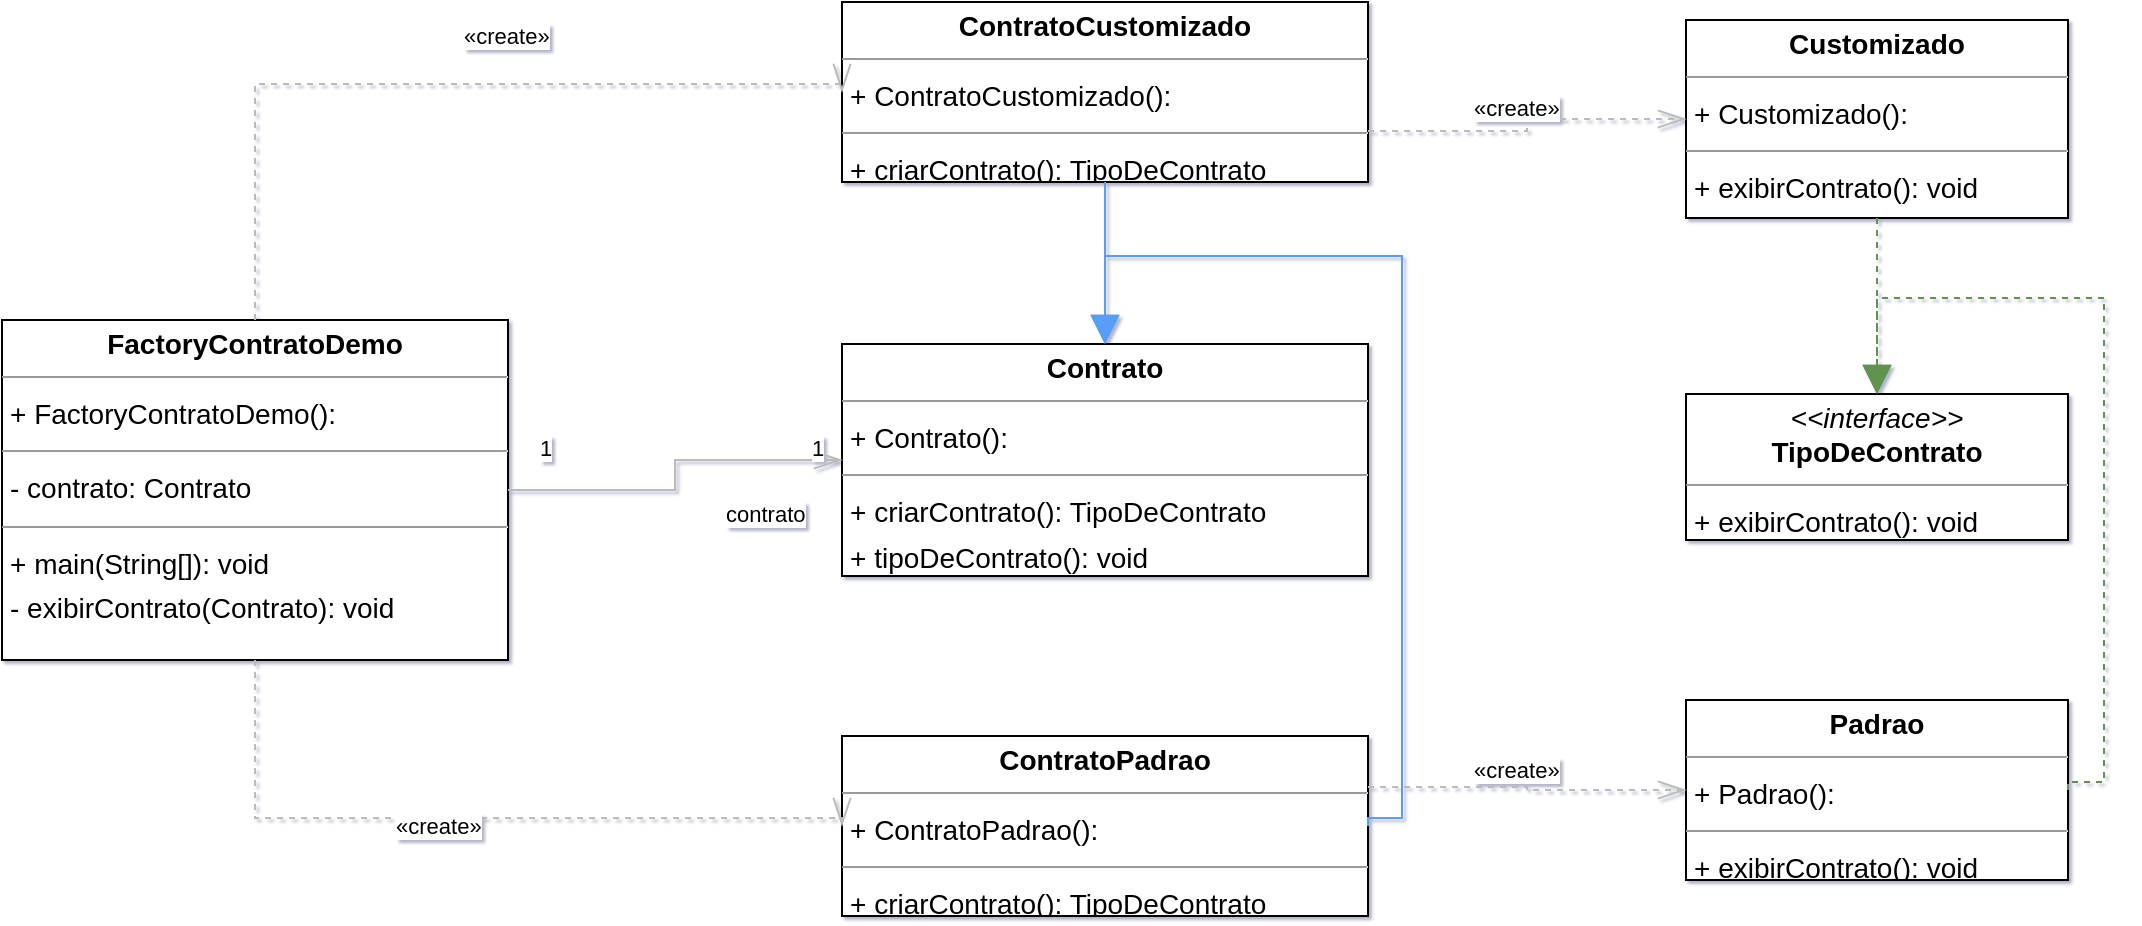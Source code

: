 <mxfile version="20.5.3" type="embed"><diagram id="L-ByjydZCoXPyMtW_h7v" name="Page-1"><mxGraphModel dx="2578" dy="1123" grid="1" gridSize="10" guides="1" tooltips="1" connect="1" arrows="1" fold="1" page="0" pageScale="1" pageWidth="827" pageHeight="1169" background="none" math="0" shadow="1"><root><mxCell id="0"/><mxCell id="1" parent="0"/><mxCell id="node2" value="&lt;p style=&quot;margin:0px;margin-top:4px;text-align:center;&quot;&gt;&lt;b&gt;Contrato&lt;/b&gt;&lt;/p&gt;&lt;hr size=&quot;1&quot;/&gt;&lt;p style=&quot;margin:0 0 0 4px;line-height:1.6;&quot;&gt;+ Contrato(): &lt;/p&gt;&lt;hr size=&quot;1&quot;/&gt;&lt;p style=&quot;margin:0 0 0 4px;line-height:1.6;&quot;&gt;+ criarContrato(): TipoDeContrato&lt;br/&gt;+ tipoDeContrato(): void&lt;/p&gt;" style="verticalAlign=top;align=left;overflow=fill;fontSize=14;fontFamily=Helvetica;html=1;rounded=0;shadow=0;comic=0;labelBackgroundColor=none;strokeWidth=1;" parent="1" vertex="1"><mxGeometry x="-585" y="-88" width="263" height="116" as="geometry"/></mxCell><mxCell id="node3" value="&lt;p style=&quot;margin:0px;margin-top:4px;text-align:center;&quot;&gt;&lt;b&gt;ContratoCustomizado&lt;/b&gt;&lt;/p&gt;&lt;hr size=&quot;1&quot;/&gt;&lt;p style=&quot;margin:0 0 0 4px;line-height:1.6;&quot;&gt;+ ContratoCustomizado(): &lt;/p&gt;&lt;hr size=&quot;1&quot;/&gt;&lt;p style=&quot;margin:0 0 0 4px;line-height:1.6;&quot;&gt;+ criarContrato(): TipoDeContrato&lt;/p&gt;" style="verticalAlign=top;align=left;overflow=fill;fontSize=14;fontFamily=Helvetica;html=1;rounded=0;shadow=0;comic=0;labelBackgroundColor=none;strokeWidth=1;" parent="1" vertex="1"><mxGeometry x="-585" y="-259" width="263" height="90" as="geometry"/></mxCell><mxCell id="node5" value="&lt;p style=&quot;margin:0px;margin-top:4px;text-align:center;&quot;&gt;&lt;b&gt;ContratoPadrao&lt;/b&gt;&lt;/p&gt;&lt;hr size=&quot;1&quot;/&gt;&lt;p style=&quot;margin:0 0 0 4px;line-height:1.6;&quot;&gt;+ ContratoPadrao(): &lt;/p&gt;&lt;hr size=&quot;1&quot;/&gt;&lt;p style=&quot;margin:0 0 0 4px;line-height:1.6;&quot;&gt;+ criarContrato(): TipoDeContrato&lt;/p&gt;" style="verticalAlign=top;align=left;overflow=fill;fontSize=14;fontFamily=Helvetica;html=1;rounded=0;shadow=0;comic=0;labelBackgroundColor=none;strokeWidth=1;" parent="1" vertex="1"><mxGeometry x="-585" y="108" width="263" height="90" as="geometry"/></mxCell><mxCell id="node0" value="&lt;p style=&quot;margin:0px;margin-top:4px;text-align:center;&quot;&gt;&lt;b&gt;Customizado&lt;/b&gt;&lt;/p&gt;&lt;hr size=&quot;1&quot;/&gt;&lt;p style=&quot;margin:0 0 0 4px;line-height:1.6;&quot;&gt;+ Customizado(): &lt;/p&gt;&lt;hr size=&quot;1&quot;/&gt;&lt;p style=&quot;margin:0 0 0 4px;line-height:1.6;&quot;&gt;+ exibirContrato(): void&lt;/p&gt;" style="verticalAlign=top;align=left;overflow=fill;fontSize=14;fontFamily=Helvetica;html=1;rounded=0;shadow=0;comic=0;labelBackgroundColor=none;strokeWidth=1;" parent="1" vertex="1"><mxGeometry x="-163" y="-250" width="191" height="99" as="geometry"/></mxCell><mxCell id="node4" value="&lt;p style=&quot;margin:0px;margin-top:4px;text-align:center;&quot;&gt;&lt;b&gt;FactoryContratoDemo&lt;/b&gt;&lt;/p&gt;&lt;hr size=&quot;1&quot;/&gt;&lt;p style=&quot;margin:0 0 0 4px;line-height:1.6;&quot;&gt;+ FactoryContratoDemo(): &lt;/p&gt;&lt;hr size=&quot;1&quot;/&gt;&lt;p style=&quot;margin:0 0 0 4px;line-height:1.6;&quot;&gt;- contrato: Contrato&lt;/p&gt;&lt;hr size=&quot;1&quot;/&gt;&lt;p style=&quot;margin:0 0 0 4px;line-height:1.6;&quot;&gt;+ main(String[]): void&lt;br/&gt;- exibirContrato(Contrato): void&lt;/p&gt;" style="verticalAlign=top;align=left;overflow=fill;fontSize=14;fontFamily=Helvetica;html=1;rounded=0;shadow=0;comic=0;labelBackgroundColor=none;strokeWidth=1;" parent="1" vertex="1"><mxGeometry x="-1005" y="-100" width="253" height="170" as="geometry"/></mxCell><mxCell id="node1" value="&lt;p style=&quot;margin:0px;margin-top:4px;text-align:center;&quot;&gt;&lt;b&gt;Padrao&lt;/b&gt;&lt;/p&gt;&lt;hr size=&quot;1&quot;/&gt;&lt;p style=&quot;margin:0 0 0 4px;line-height:1.6;&quot;&gt;+ Padrao(): &lt;/p&gt;&lt;hr size=&quot;1&quot;/&gt;&lt;p style=&quot;margin:0 0 0 4px;line-height:1.6;&quot;&gt;+ exibirContrato(): void&lt;/p&gt;" style="verticalAlign=top;align=left;overflow=fill;fontSize=14;fontFamily=Helvetica;html=1;rounded=0;shadow=0;comic=0;labelBackgroundColor=none;strokeWidth=1;" parent="1" vertex="1"><mxGeometry x="-163" y="90" width="191" height="90" as="geometry"/></mxCell><mxCell id="node6" value="&lt;p style=&quot;margin:0px;margin-top:4px;text-align:center;&quot;&gt;&lt;i&gt;&amp;lt;&amp;lt;interface&amp;gt;&amp;gt;&lt;/i&gt;&lt;br/&gt;&lt;b&gt;TipoDeContrato&lt;/b&gt;&lt;/p&gt;&lt;hr size=&quot;1&quot;/&gt;&lt;p style=&quot;margin:0 0 0 4px;line-height:1.6;&quot;&gt;+ exibirContrato(): void&lt;/p&gt;" style="verticalAlign=top;align=left;overflow=fill;fontSize=14;fontFamily=Helvetica;html=1;rounded=0;shadow=0;comic=0;labelBackgroundColor=none;strokeWidth=1;" parent="1" vertex="1"><mxGeometry x="-163" y="-63" width="191" height="73" as="geometry"/></mxCell><mxCell id="edge2" value="" style="html=1;rounded=0;edgeStyle=orthogonalEdgeStyle;dashed=0;startArrow=none;endArrow=block;endSize=12;strokeColor=#589df6;exitX=0.500;exitY=1.001;exitDx=0;exitDy=0;entryX=0.500;entryY=0.000;entryDx=0;entryDy=0;" parent="1" source="node3" target="node2" edge="1"><mxGeometry width="50" height="50" relative="1" as="geometry"><Array as="points"/></mxGeometry></mxCell><mxCell id="edge4" value="" style="html=1;rounded=0;edgeStyle=orthogonalEdgeStyle;dashed=1;startArrow=none;endArrow=openThin;endSize=12;strokeColor=#bbbbbb;exitX=1.000;exitY=0.717;exitDx=0;exitDy=0;entryX=0.000;entryY=0.500;entryDx=0;entryDy=0;" parent="1" source="node3" target="node0" edge="1"><mxGeometry width="50" height="50" relative="1" as="geometry"><Array as="points"/></mxGeometry></mxCell><mxCell id="label26" value="«create»" style="edgeLabel;resizable=0;html=1;align=left;verticalAlign=top;strokeColor=default;rounded=0;" parent="edge4" vertex="1" connectable="0"><mxGeometry x="-271" y="-219" as="geometry"/></mxCell><mxCell id="edge0" value="" style="html=1;rounded=0;edgeStyle=orthogonalEdgeStyle;dashed=0;startArrow=none;endArrow=block;endSize=12;strokeColor=#589df6;exitX=1.000;exitY=0.500;exitDx=0;exitDy=0;entryX=0.500;entryY=0.000;entryDx=0;entryDy=0;" parent="1" source="node5" target="node2" edge="1"><mxGeometry width="50" height="50" relative="1" as="geometry"><Array as="points"><mxPoint x="-305" y="149"/><mxPoint x="-305" y="-132"/><mxPoint x="-454" y="-132"/></Array></mxGeometry></mxCell><mxCell id="edge6" value="" style="html=1;rounded=0;edgeStyle=orthogonalEdgeStyle;dashed=1;startArrow=none;endArrow=openThin;endSize=12;strokeColor=#bbbbbb;exitX=1.000;exitY=0.283;exitDx=0;exitDy=0;entryX=0.000;entryY=0.500;entryDx=0;entryDy=0;" parent="1" source="node5" target="node1" edge="1"><mxGeometry width="50" height="50" relative="1" as="geometry"><Array as="points"/></mxGeometry></mxCell><mxCell id="label38" value="«create»" style="edgeLabel;resizable=0;html=1;align=left;verticalAlign=top;strokeColor=default;rounded=0;" parent="edge6" vertex="1" connectable="0"><mxGeometry x="-271" y="112" as="geometry"/></mxCell><mxCell id="edge1" value="" style="html=1;rounded=0;edgeStyle=orthogonalEdgeStyle;dashed=1;startArrow=none;endArrow=block;endSize=12;strokeColor=#609350;exitX=0.500;exitY=1.001;exitDx=0;exitDy=0;entryX=0.500;entryY=0.001;entryDx=0;entryDy=0;" parent="1" source="node0" target="node6" edge="1"><mxGeometry width="50" height="50" relative="1" as="geometry"><Array as="points"/></mxGeometry></mxCell><mxCell id="edge8" value="" style="html=1;rounded=0;edgeStyle=orthogonalEdgeStyle;dashed=0;startArrow=diamondThinstartSize=12;endArrow=openThin;endSize=12;strokeColor=#bbbbbb;exitX=1.000;exitY=0.500;exitDx=0;exitDy=0;entryX=0.000;entryY=0.500;entryDx=0;entryDy=0;" parent="1" source="node4" target="node2" edge="1"><mxGeometry width="50" height="50" relative="1" as="geometry"><Array as="points"/></mxGeometry></mxCell><mxCell id="label48" value="1" style="edgeLabel;resizable=0;html=1;align=left;verticalAlign=top;strokeColor=default;rounded=0;" parent="edge8" vertex="1" connectable="0"><mxGeometry x="-738" y="-49" as="geometry"/></mxCell><mxCell id="label52" value="1" style="edgeLabel;resizable=0;html=1;align=left;verticalAlign=top;strokeColor=default;rounded=0;" parent="edge8" vertex="1" connectable="0"><mxGeometry x="-602" y="-49" as="geometry"/></mxCell><mxCell id="label53" value="contrato" style="edgeLabel;resizable=0;html=1;align=left;verticalAlign=top;strokeColor=default;rounded=0;" parent="edge8" vertex="1" connectable="0"><mxGeometry x="-645" y="-16" as="geometry"/></mxCell><mxCell id="edge7" value="" style="html=1;rounded=0;edgeStyle=orthogonalEdgeStyle;dashed=1;startArrow=none;endArrow=openThin;endSize=12;strokeColor=#bbbbbb;exitX=0.500;exitY=0.000;exitDx=0;exitDy=0;entryX=0.000;entryY=0.500;entryDx=0;entryDy=0;" parent="1" source="node4" target="node3" edge="1"><mxGeometry width="50" height="50" relative="1" as="geometry"><Array as="points"><mxPoint x="-878" y="-218"/></Array></mxGeometry></mxCell><mxCell id="label44" value="«create»" style="edgeLabel;resizable=0;html=1;align=left;verticalAlign=top;strokeColor=default;rounded=0;" parent="edge7" vertex="1" connectable="0"><mxGeometry x="-776" y="-255" as="geometry"/></mxCell><mxCell id="edge5" value="" style="html=1;rounded=0;edgeStyle=orthogonalEdgeStyle;dashed=1;startArrow=none;endArrow=openThin;endSize=12;strokeColor=#bbbbbb;exitX=0.500;exitY=1.000;exitDx=0;exitDy=0;entryX=0.000;entryY=0.500;entryDx=0;entryDy=0;" parent="1" source="node4" target="node5" edge="1"><mxGeometry width="50" height="50" relative="1" as="geometry"><Array as="points"><mxPoint x="-878" y="149"/></Array></mxGeometry></mxCell><mxCell id="label32" value="«create»" style="edgeLabel;resizable=0;html=1;align=left;verticalAlign=top;strokeColor=default;rounded=0;" parent="edge5" vertex="1" connectable="0"><mxGeometry x="-810" y="140" as="geometry"/></mxCell><mxCell id="edge3" value="" style="html=1;rounded=0;edgeStyle=orthogonalEdgeStyle;dashed=1;startArrow=none;endArrow=block;endSize=12;strokeColor=#609350;exitX=1.000;exitY=0.500;exitDx=0;exitDy=0;entryX=0.500;entryY=0.001;entryDx=0;entryDy=0;" parent="1" source="node1" target="node6" edge="1"><mxGeometry width="50" height="50" relative="1" as="geometry"><Array as="points"><mxPoint x="46" y="131"/><mxPoint x="46" y="-111"/><mxPoint x="-67" y="-111"/></Array></mxGeometry></mxCell></root></mxGraphModel></diagram></mxfile>